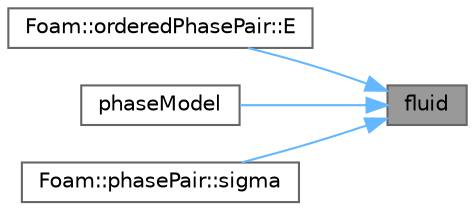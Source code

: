 digraph "fluid"
{
 // LATEX_PDF_SIZE
  bgcolor="transparent";
  edge [fontname=Helvetica,fontsize=10,labelfontname=Helvetica,labelfontsize=10];
  node [fontname=Helvetica,fontsize=10,shape=box,height=0.2,width=0.4];
  rankdir="RL";
  Node1 [id="Node000001",label="fluid",height=0.2,width=0.4,color="gray40", fillcolor="grey60", style="filled", fontcolor="black",tooltip=" "];
  Node1 -> Node2 [id="edge1_Node000001_Node000002",dir="back",color="steelblue1",style="solid",tooltip=" "];
  Node2 [id="Node000002",label="Foam::orderedPhasePair::E",height=0.2,width=0.4,color="grey40", fillcolor="white", style="filled",URL="$classFoam_1_1orderedPhasePair.html#ade829421ec8a7b3bbc4435d98aa184c6",tooltip=" "];
  Node1 -> Node3 [id="edge2_Node000001_Node000003",dir="back",color="steelblue1",style="solid",tooltip=" "];
  Node3 [id="Node000003",label="phaseModel",height=0.2,width=0.4,color="grey40", fillcolor="white", style="filled",URL="$classFoam_1_1phaseModel.html#ac3fdb18cf48209fb78a8d51d08a8e36f",tooltip=" "];
  Node1 -> Node4 [id="edge3_Node000001_Node000004",dir="back",color="steelblue1",style="solid",tooltip=" "];
  Node4 [id="Node000004",label="Foam::phasePair::sigma",height=0.2,width=0.4,color="grey40", fillcolor="white", style="filled",URL="$classFoam_1_1phasePair.html#acf44e5f9a941a732966899a12392b8f4",tooltip=" "];
}
